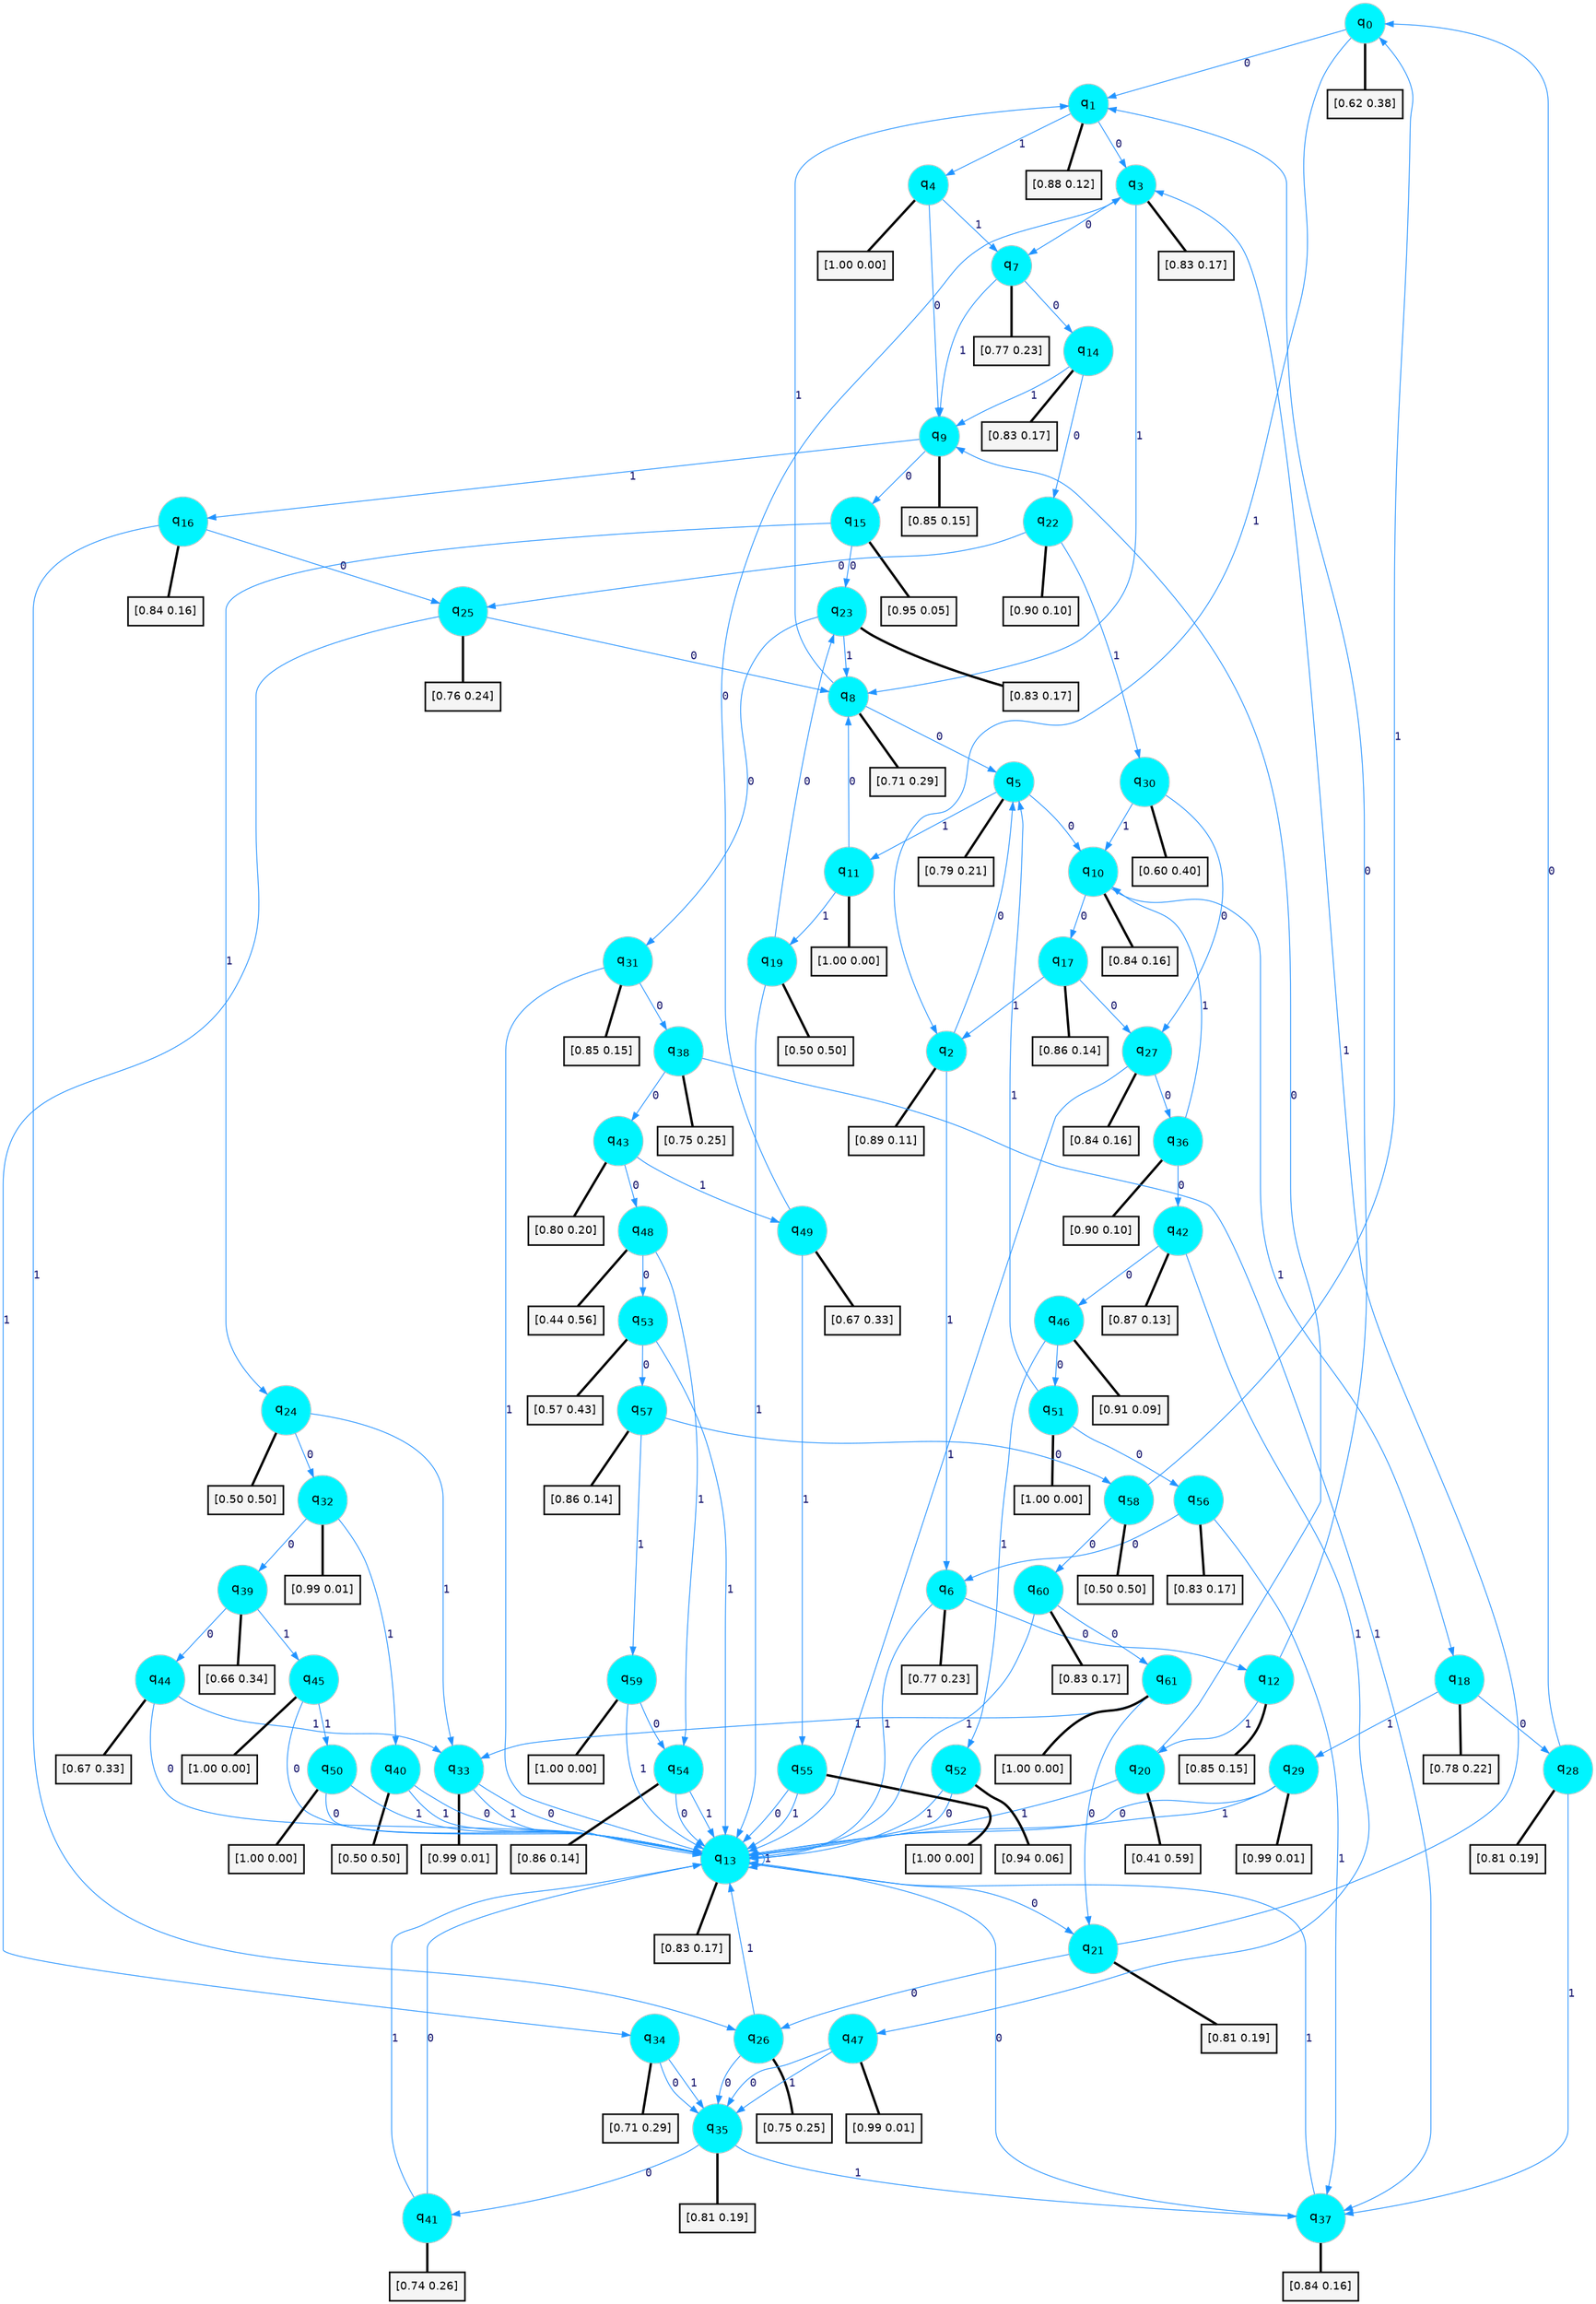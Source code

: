 digraph G {
graph [
bgcolor=transparent, dpi=300, rankdir=TD, size="40,25"];
node [
color=gray, fillcolor=turquoise1, fontcolor=black, fontname=Helvetica, fontsize=16, fontweight=bold, shape=circle, style=filled];
edge [
arrowsize=1, color=dodgerblue1, fontcolor=midnightblue, fontname=courier, fontweight=bold, penwidth=1, style=solid, weight=20];
0[label=<q<SUB>0</SUB>>];
1[label=<q<SUB>1</SUB>>];
2[label=<q<SUB>2</SUB>>];
3[label=<q<SUB>3</SUB>>];
4[label=<q<SUB>4</SUB>>];
5[label=<q<SUB>5</SUB>>];
6[label=<q<SUB>6</SUB>>];
7[label=<q<SUB>7</SUB>>];
8[label=<q<SUB>8</SUB>>];
9[label=<q<SUB>9</SUB>>];
10[label=<q<SUB>10</SUB>>];
11[label=<q<SUB>11</SUB>>];
12[label=<q<SUB>12</SUB>>];
13[label=<q<SUB>13</SUB>>];
14[label=<q<SUB>14</SUB>>];
15[label=<q<SUB>15</SUB>>];
16[label=<q<SUB>16</SUB>>];
17[label=<q<SUB>17</SUB>>];
18[label=<q<SUB>18</SUB>>];
19[label=<q<SUB>19</SUB>>];
20[label=<q<SUB>20</SUB>>];
21[label=<q<SUB>21</SUB>>];
22[label=<q<SUB>22</SUB>>];
23[label=<q<SUB>23</SUB>>];
24[label=<q<SUB>24</SUB>>];
25[label=<q<SUB>25</SUB>>];
26[label=<q<SUB>26</SUB>>];
27[label=<q<SUB>27</SUB>>];
28[label=<q<SUB>28</SUB>>];
29[label=<q<SUB>29</SUB>>];
30[label=<q<SUB>30</SUB>>];
31[label=<q<SUB>31</SUB>>];
32[label=<q<SUB>32</SUB>>];
33[label=<q<SUB>33</SUB>>];
34[label=<q<SUB>34</SUB>>];
35[label=<q<SUB>35</SUB>>];
36[label=<q<SUB>36</SUB>>];
37[label=<q<SUB>37</SUB>>];
38[label=<q<SUB>38</SUB>>];
39[label=<q<SUB>39</SUB>>];
40[label=<q<SUB>40</SUB>>];
41[label=<q<SUB>41</SUB>>];
42[label=<q<SUB>42</SUB>>];
43[label=<q<SUB>43</SUB>>];
44[label=<q<SUB>44</SUB>>];
45[label=<q<SUB>45</SUB>>];
46[label=<q<SUB>46</SUB>>];
47[label=<q<SUB>47</SUB>>];
48[label=<q<SUB>48</SUB>>];
49[label=<q<SUB>49</SUB>>];
50[label=<q<SUB>50</SUB>>];
51[label=<q<SUB>51</SUB>>];
52[label=<q<SUB>52</SUB>>];
53[label=<q<SUB>53</SUB>>];
54[label=<q<SUB>54</SUB>>];
55[label=<q<SUB>55</SUB>>];
56[label=<q<SUB>56</SUB>>];
57[label=<q<SUB>57</SUB>>];
58[label=<q<SUB>58</SUB>>];
59[label=<q<SUB>59</SUB>>];
60[label=<q<SUB>60</SUB>>];
61[label=<q<SUB>61</SUB>>];
62[label="[0.62 0.38]", shape=box,fontcolor=black, fontname=Helvetica, fontsize=14, penwidth=2, fillcolor=whitesmoke,color=black];
63[label="[0.88 0.12]", shape=box,fontcolor=black, fontname=Helvetica, fontsize=14, penwidth=2, fillcolor=whitesmoke,color=black];
64[label="[0.89 0.11]", shape=box,fontcolor=black, fontname=Helvetica, fontsize=14, penwidth=2, fillcolor=whitesmoke,color=black];
65[label="[0.83 0.17]", shape=box,fontcolor=black, fontname=Helvetica, fontsize=14, penwidth=2, fillcolor=whitesmoke,color=black];
66[label="[1.00 0.00]", shape=box,fontcolor=black, fontname=Helvetica, fontsize=14, penwidth=2, fillcolor=whitesmoke,color=black];
67[label="[0.79 0.21]", shape=box,fontcolor=black, fontname=Helvetica, fontsize=14, penwidth=2, fillcolor=whitesmoke,color=black];
68[label="[0.77 0.23]", shape=box,fontcolor=black, fontname=Helvetica, fontsize=14, penwidth=2, fillcolor=whitesmoke,color=black];
69[label="[0.77 0.23]", shape=box,fontcolor=black, fontname=Helvetica, fontsize=14, penwidth=2, fillcolor=whitesmoke,color=black];
70[label="[0.71 0.29]", shape=box,fontcolor=black, fontname=Helvetica, fontsize=14, penwidth=2, fillcolor=whitesmoke,color=black];
71[label="[0.85 0.15]", shape=box,fontcolor=black, fontname=Helvetica, fontsize=14, penwidth=2, fillcolor=whitesmoke,color=black];
72[label="[0.84 0.16]", shape=box,fontcolor=black, fontname=Helvetica, fontsize=14, penwidth=2, fillcolor=whitesmoke,color=black];
73[label="[1.00 0.00]", shape=box,fontcolor=black, fontname=Helvetica, fontsize=14, penwidth=2, fillcolor=whitesmoke,color=black];
74[label="[0.85 0.15]", shape=box,fontcolor=black, fontname=Helvetica, fontsize=14, penwidth=2, fillcolor=whitesmoke,color=black];
75[label="[0.83 0.17]", shape=box,fontcolor=black, fontname=Helvetica, fontsize=14, penwidth=2, fillcolor=whitesmoke,color=black];
76[label="[0.83 0.17]", shape=box,fontcolor=black, fontname=Helvetica, fontsize=14, penwidth=2, fillcolor=whitesmoke,color=black];
77[label="[0.95 0.05]", shape=box,fontcolor=black, fontname=Helvetica, fontsize=14, penwidth=2, fillcolor=whitesmoke,color=black];
78[label="[0.84 0.16]", shape=box,fontcolor=black, fontname=Helvetica, fontsize=14, penwidth=2, fillcolor=whitesmoke,color=black];
79[label="[0.86 0.14]", shape=box,fontcolor=black, fontname=Helvetica, fontsize=14, penwidth=2, fillcolor=whitesmoke,color=black];
80[label="[0.78 0.22]", shape=box,fontcolor=black, fontname=Helvetica, fontsize=14, penwidth=2, fillcolor=whitesmoke,color=black];
81[label="[0.50 0.50]", shape=box,fontcolor=black, fontname=Helvetica, fontsize=14, penwidth=2, fillcolor=whitesmoke,color=black];
82[label="[0.41 0.59]", shape=box,fontcolor=black, fontname=Helvetica, fontsize=14, penwidth=2, fillcolor=whitesmoke,color=black];
83[label="[0.81 0.19]", shape=box,fontcolor=black, fontname=Helvetica, fontsize=14, penwidth=2, fillcolor=whitesmoke,color=black];
84[label="[0.90 0.10]", shape=box,fontcolor=black, fontname=Helvetica, fontsize=14, penwidth=2, fillcolor=whitesmoke,color=black];
85[label="[0.83 0.17]", shape=box,fontcolor=black, fontname=Helvetica, fontsize=14, penwidth=2, fillcolor=whitesmoke,color=black];
86[label="[0.50 0.50]", shape=box,fontcolor=black, fontname=Helvetica, fontsize=14, penwidth=2, fillcolor=whitesmoke,color=black];
87[label="[0.76 0.24]", shape=box,fontcolor=black, fontname=Helvetica, fontsize=14, penwidth=2, fillcolor=whitesmoke,color=black];
88[label="[0.75 0.25]", shape=box,fontcolor=black, fontname=Helvetica, fontsize=14, penwidth=2, fillcolor=whitesmoke,color=black];
89[label="[0.84 0.16]", shape=box,fontcolor=black, fontname=Helvetica, fontsize=14, penwidth=2, fillcolor=whitesmoke,color=black];
90[label="[0.81 0.19]", shape=box,fontcolor=black, fontname=Helvetica, fontsize=14, penwidth=2, fillcolor=whitesmoke,color=black];
91[label="[0.99 0.01]", shape=box,fontcolor=black, fontname=Helvetica, fontsize=14, penwidth=2, fillcolor=whitesmoke,color=black];
92[label="[0.60 0.40]", shape=box,fontcolor=black, fontname=Helvetica, fontsize=14, penwidth=2, fillcolor=whitesmoke,color=black];
93[label="[0.85 0.15]", shape=box,fontcolor=black, fontname=Helvetica, fontsize=14, penwidth=2, fillcolor=whitesmoke,color=black];
94[label="[0.99 0.01]", shape=box,fontcolor=black, fontname=Helvetica, fontsize=14, penwidth=2, fillcolor=whitesmoke,color=black];
95[label="[0.99 0.01]", shape=box,fontcolor=black, fontname=Helvetica, fontsize=14, penwidth=2, fillcolor=whitesmoke,color=black];
96[label="[0.71 0.29]", shape=box,fontcolor=black, fontname=Helvetica, fontsize=14, penwidth=2, fillcolor=whitesmoke,color=black];
97[label="[0.81 0.19]", shape=box,fontcolor=black, fontname=Helvetica, fontsize=14, penwidth=2, fillcolor=whitesmoke,color=black];
98[label="[0.90 0.10]", shape=box,fontcolor=black, fontname=Helvetica, fontsize=14, penwidth=2, fillcolor=whitesmoke,color=black];
99[label="[0.84 0.16]", shape=box,fontcolor=black, fontname=Helvetica, fontsize=14, penwidth=2, fillcolor=whitesmoke,color=black];
100[label="[0.75 0.25]", shape=box,fontcolor=black, fontname=Helvetica, fontsize=14, penwidth=2, fillcolor=whitesmoke,color=black];
101[label="[0.66 0.34]", shape=box,fontcolor=black, fontname=Helvetica, fontsize=14, penwidth=2, fillcolor=whitesmoke,color=black];
102[label="[0.50 0.50]", shape=box,fontcolor=black, fontname=Helvetica, fontsize=14, penwidth=2, fillcolor=whitesmoke,color=black];
103[label="[0.74 0.26]", shape=box,fontcolor=black, fontname=Helvetica, fontsize=14, penwidth=2, fillcolor=whitesmoke,color=black];
104[label="[0.87 0.13]", shape=box,fontcolor=black, fontname=Helvetica, fontsize=14, penwidth=2, fillcolor=whitesmoke,color=black];
105[label="[0.80 0.20]", shape=box,fontcolor=black, fontname=Helvetica, fontsize=14, penwidth=2, fillcolor=whitesmoke,color=black];
106[label="[0.67 0.33]", shape=box,fontcolor=black, fontname=Helvetica, fontsize=14, penwidth=2, fillcolor=whitesmoke,color=black];
107[label="[1.00 0.00]", shape=box,fontcolor=black, fontname=Helvetica, fontsize=14, penwidth=2, fillcolor=whitesmoke,color=black];
108[label="[0.91 0.09]", shape=box,fontcolor=black, fontname=Helvetica, fontsize=14, penwidth=2, fillcolor=whitesmoke,color=black];
109[label="[0.99 0.01]", shape=box,fontcolor=black, fontname=Helvetica, fontsize=14, penwidth=2, fillcolor=whitesmoke,color=black];
110[label="[0.44 0.56]", shape=box,fontcolor=black, fontname=Helvetica, fontsize=14, penwidth=2, fillcolor=whitesmoke,color=black];
111[label="[0.67 0.33]", shape=box,fontcolor=black, fontname=Helvetica, fontsize=14, penwidth=2, fillcolor=whitesmoke,color=black];
112[label="[1.00 0.00]", shape=box,fontcolor=black, fontname=Helvetica, fontsize=14, penwidth=2, fillcolor=whitesmoke,color=black];
113[label="[1.00 0.00]", shape=box,fontcolor=black, fontname=Helvetica, fontsize=14, penwidth=2, fillcolor=whitesmoke,color=black];
114[label="[0.94 0.06]", shape=box,fontcolor=black, fontname=Helvetica, fontsize=14, penwidth=2, fillcolor=whitesmoke,color=black];
115[label="[0.57 0.43]", shape=box,fontcolor=black, fontname=Helvetica, fontsize=14, penwidth=2, fillcolor=whitesmoke,color=black];
116[label="[0.86 0.14]", shape=box,fontcolor=black, fontname=Helvetica, fontsize=14, penwidth=2, fillcolor=whitesmoke,color=black];
117[label="[1.00 0.00]", shape=box,fontcolor=black, fontname=Helvetica, fontsize=14, penwidth=2, fillcolor=whitesmoke,color=black];
118[label="[0.83 0.17]", shape=box,fontcolor=black, fontname=Helvetica, fontsize=14, penwidth=2, fillcolor=whitesmoke,color=black];
119[label="[0.86 0.14]", shape=box,fontcolor=black, fontname=Helvetica, fontsize=14, penwidth=2, fillcolor=whitesmoke,color=black];
120[label="[0.50 0.50]", shape=box,fontcolor=black, fontname=Helvetica, fontsize=14, penwidth=2, fillcolor=whitesmoke,color=black];
121[label="[1.00 0.00]", shape=box,fontcolor=black, fontname=Helvetica, fontsize=14, penwidth=2, fillcolor=whitesmoke,color=black];
122[label="[0.83 0.17]", shape=box,fontcolor=black, fontname=Helvetica, fontsize=14, penwidth=2, fillcolor=whitesmoke,color=black];
123[label="[1.00 0.00]", shape=box,fontcolor=black, fontname=Helvetica, fontsize=14, penwidth=2, fillcolor=whitesmoke,color=black];
0->1 [label=0];
0->2 [label=1];
0->62 [arrowhead=none, penwidth=3,color=black];
1->3 [label=0];
1->4 [label=1];
1->63 [arrowhead=none, penwidth=3,color=black];
2->5 [label=0];
2->6 [label=1];
2->64 [arrowhead=none, penwidth=3,color=black];
3->7 [label=0];
3->8 [label=1];
3->65 [arrowhead=none, penwidth=3,color=black];
4->9 [label=0];
4->7 [label=1];
4->66 [arrowhead=none, penwidth=3,color=black];
5->10 [label=0];
5->11 [label=1];
5->67 [arrowhead=none, penwidth=3,color=black];
6->12 [label=0];
6->13 [label=1];
6->68 [arrowhead=none, penwidth=3,color=black];
7->14 [label=0];
7->9 [label=1];
7->69 [arrowhead=none, penwidth=3,color=black];
8->5 [label=0];
8->1 [label=1];
8->70 [arrowhead=none, penwidth=3,color=black];
9->15 [label=0];
9->16 [label=1];
9->71 [arrowhead=none, penwidth=3,color=black];
10->17 [label=0];
10->18 [label=1];
10->72 [arrowhead=none, penwidth=3,color=black];
11->8 [label=0];
11->19 [label=1];
11->73 [arrowhead=none, penwidth=3,color=black];
12->1 [label=0];
12->20 [label=1];
12->74 [arrowhead=none, penwidth=3,color=black];
13->21 [label=0];
13->13 [label=1];
13->75 [arrowhead=none, penwidth=3,color=black];
14->22 [label=0];
14->9 [label=1];
14->76 [arrowhead=none, penwidth=3,color=black];
15->23 [label=0];
15->24 [label=1];
15->77 [arrowhead=none, penwidth=3,color=black];
16->25 [label=0];
16->26 [label=1];
16->78 [arrowhead=none, penwidth=3,color=black];
17->27 [label=0];
17->2 [label=1];
17->79 [arrowhead=none, penwidth=3,color=black];
18->28 [label=0];
18->29 [label=1];
18->80 [arrowhead=none, penwidth=3,color=black];
19->23 [label=0];
19->13 [label=1];
19->81 [arrowhead=none, penwidth=3,color=black];
20->9 [label=0];
20->13 [label=1];
20->82 [arrowhead=none, penwidth=3,color=black];
21->26 [label=0];
21->3 [label=1];
21->83 [arrowhead=none, penwidth=3,color=black];
22->25 [label=0];
22->30 [label=1];
22->84 [arrowhead=none, penwidth=3,color=black];
23->31 [label=0];
23->8 [label=1];
23->85 [arrowhead=none, penwidth=3,color=black];
24->32 [label=0];
24->33 [label=1];
24->86 [arrowhead=none, penwidth=3,color=black];
25->8 [label=0];
25->34 [label=1];
25->87 [arrowhead=none, penwidth=3,color=black];
26->35 [label=0];
26->13 [label=1];
26->88 [arrowhead=none, penwidth=3,color=black];
27->36 [label=0];
27->13 [label=1];
27->89 [arrowhead=none, penwidth=3,color=black];
28->0 [label=0];
28->37 [label=1];
28->90 [arrowhead=none, penwidth=3,color=black];
29->13 [label=0];
29->13 [label=1];
29->91 [arrowhead=none, penwidth=3,color=black];
30->27 [label=0];
30->10 [label=1];
30->92 [arrowhead=none, penwidth=3,color=black];
31->38 [label=0];
31->13 [label=1];
31->93 [arrowhead=none, penwidth=3,color=black];
32->39 [label=0];
32->40 [label=1];
32->94 [arrowhead=none, penwidth=3,color=black];
33->13 [label=0];
33->13 [label=1];
33->95 [arrowhead=none, penwidth=3,color=black];
34->35 [label=0];
34->35 [label=1];
34->96 [arrowhead=none, penwidth=3,color=black];
35->41 [label=0];
35->37 [label=1];
35->97 [arrowhead=none, penwidth=3,color=black];
36->42 [label=0];
36->10 [label=1];
36->98 [arrowhead=none, penwidth=3,color=black];
37->13 [label=0];
37->13 [label=1];
37->99 [arrowhead=none, penwidth=3,color=black];
38->43 [label=0];
38->37 [label=1];
38->100 [arrowhead=none, penwidth=3,color=black];
39->44 [label=0];
39->45 [label=1];
39->101 [arrowhead=none, penwidth=3,color=black];
40->13 [label=0];
40->13 [label=1];
40->102 [arrowhead=none, penwidth=3,color=black];
41->13 [label=0];
41->13 [label=1];
41->103 [arrowhead=none, penwidth=3,color=black];
42->46 [label=0];
42->47 [label=1];
42->104 [arrowhead=none, penwidth=3,color=black];
43->48 [label=0];
43->49 [label=1];
43->105 [arrowhead=none, penwidth=3,color=black];
44->13 [label=0];
44->33 [label=1];
44->106 [arrowhead=none, penwidth=3,color=black];
45->13 [label=0];
45->50 [label=1];
45->107 [arrowhead=none, penwidth=3,color=black];
46->51 [label=0];
46->52 [label=1];
46->108 [arrowhead=none, penwidth=3,color=black];
47->35 [label=0];
47->35 [label=1];
47->109 [arrowhead=none, penwidth=3,color=black];
48->53 [label=0];
48->54 [label=1];
48->110 [arrowhead=none, penwidth=3,color=black];
49->3 [label=0];
49->55 [label=1];
49->111 [arrowhead=none, penwidth=3,color=black];
50->13 [label=0];
50->13 [label=1];
50->112 [arrowhead=none, penwidth=3,color=black];
51->56 [label=0];
51->5 [label=1];
51->113 [arrowhead=none, penwidth=3,color=black];
52->13 [label=0];
52->13 [label=1];
52->114 [arrowhead=none, penwidth=3,color=black];
53->57 [label=0];
53->13 [label=1];
53->115 [arrowhead=none, penwidth=3,color=black];
54->13 [label=0];
54->13 [label=1];
54->116 [arrowhead=none, penwidth=3,color=black];
55->13 [label=0];
55->13 [label=1];
55->117 [arrowhead=none, penwidth=3,color=black];
56->6 [label=0];
56->37 [label=1];
56->118 [arrowhead=none, penwidth=3,color=black];
57->58 [label=0];
57->59 [label=1];
57->119 [arrowhead=none, penwidth=3,color=black];
58->60 [label=0];
58->0 [label=1];
58->120 [arrowhead=none, penwidth=3,color=black];
59->54 [label=0];
59->13 [label=1];
59->121 [arrowhead=none, penwidth=3,color=black];
60->61 [label=0];
60->13 [label=1];
60->122 [arrowhead=none, penwidth=3,color=black];
61->21 [label=0];
61->33 [label=1];
61->123 [arrowhead=none, penwidth=3,color=black];
}
